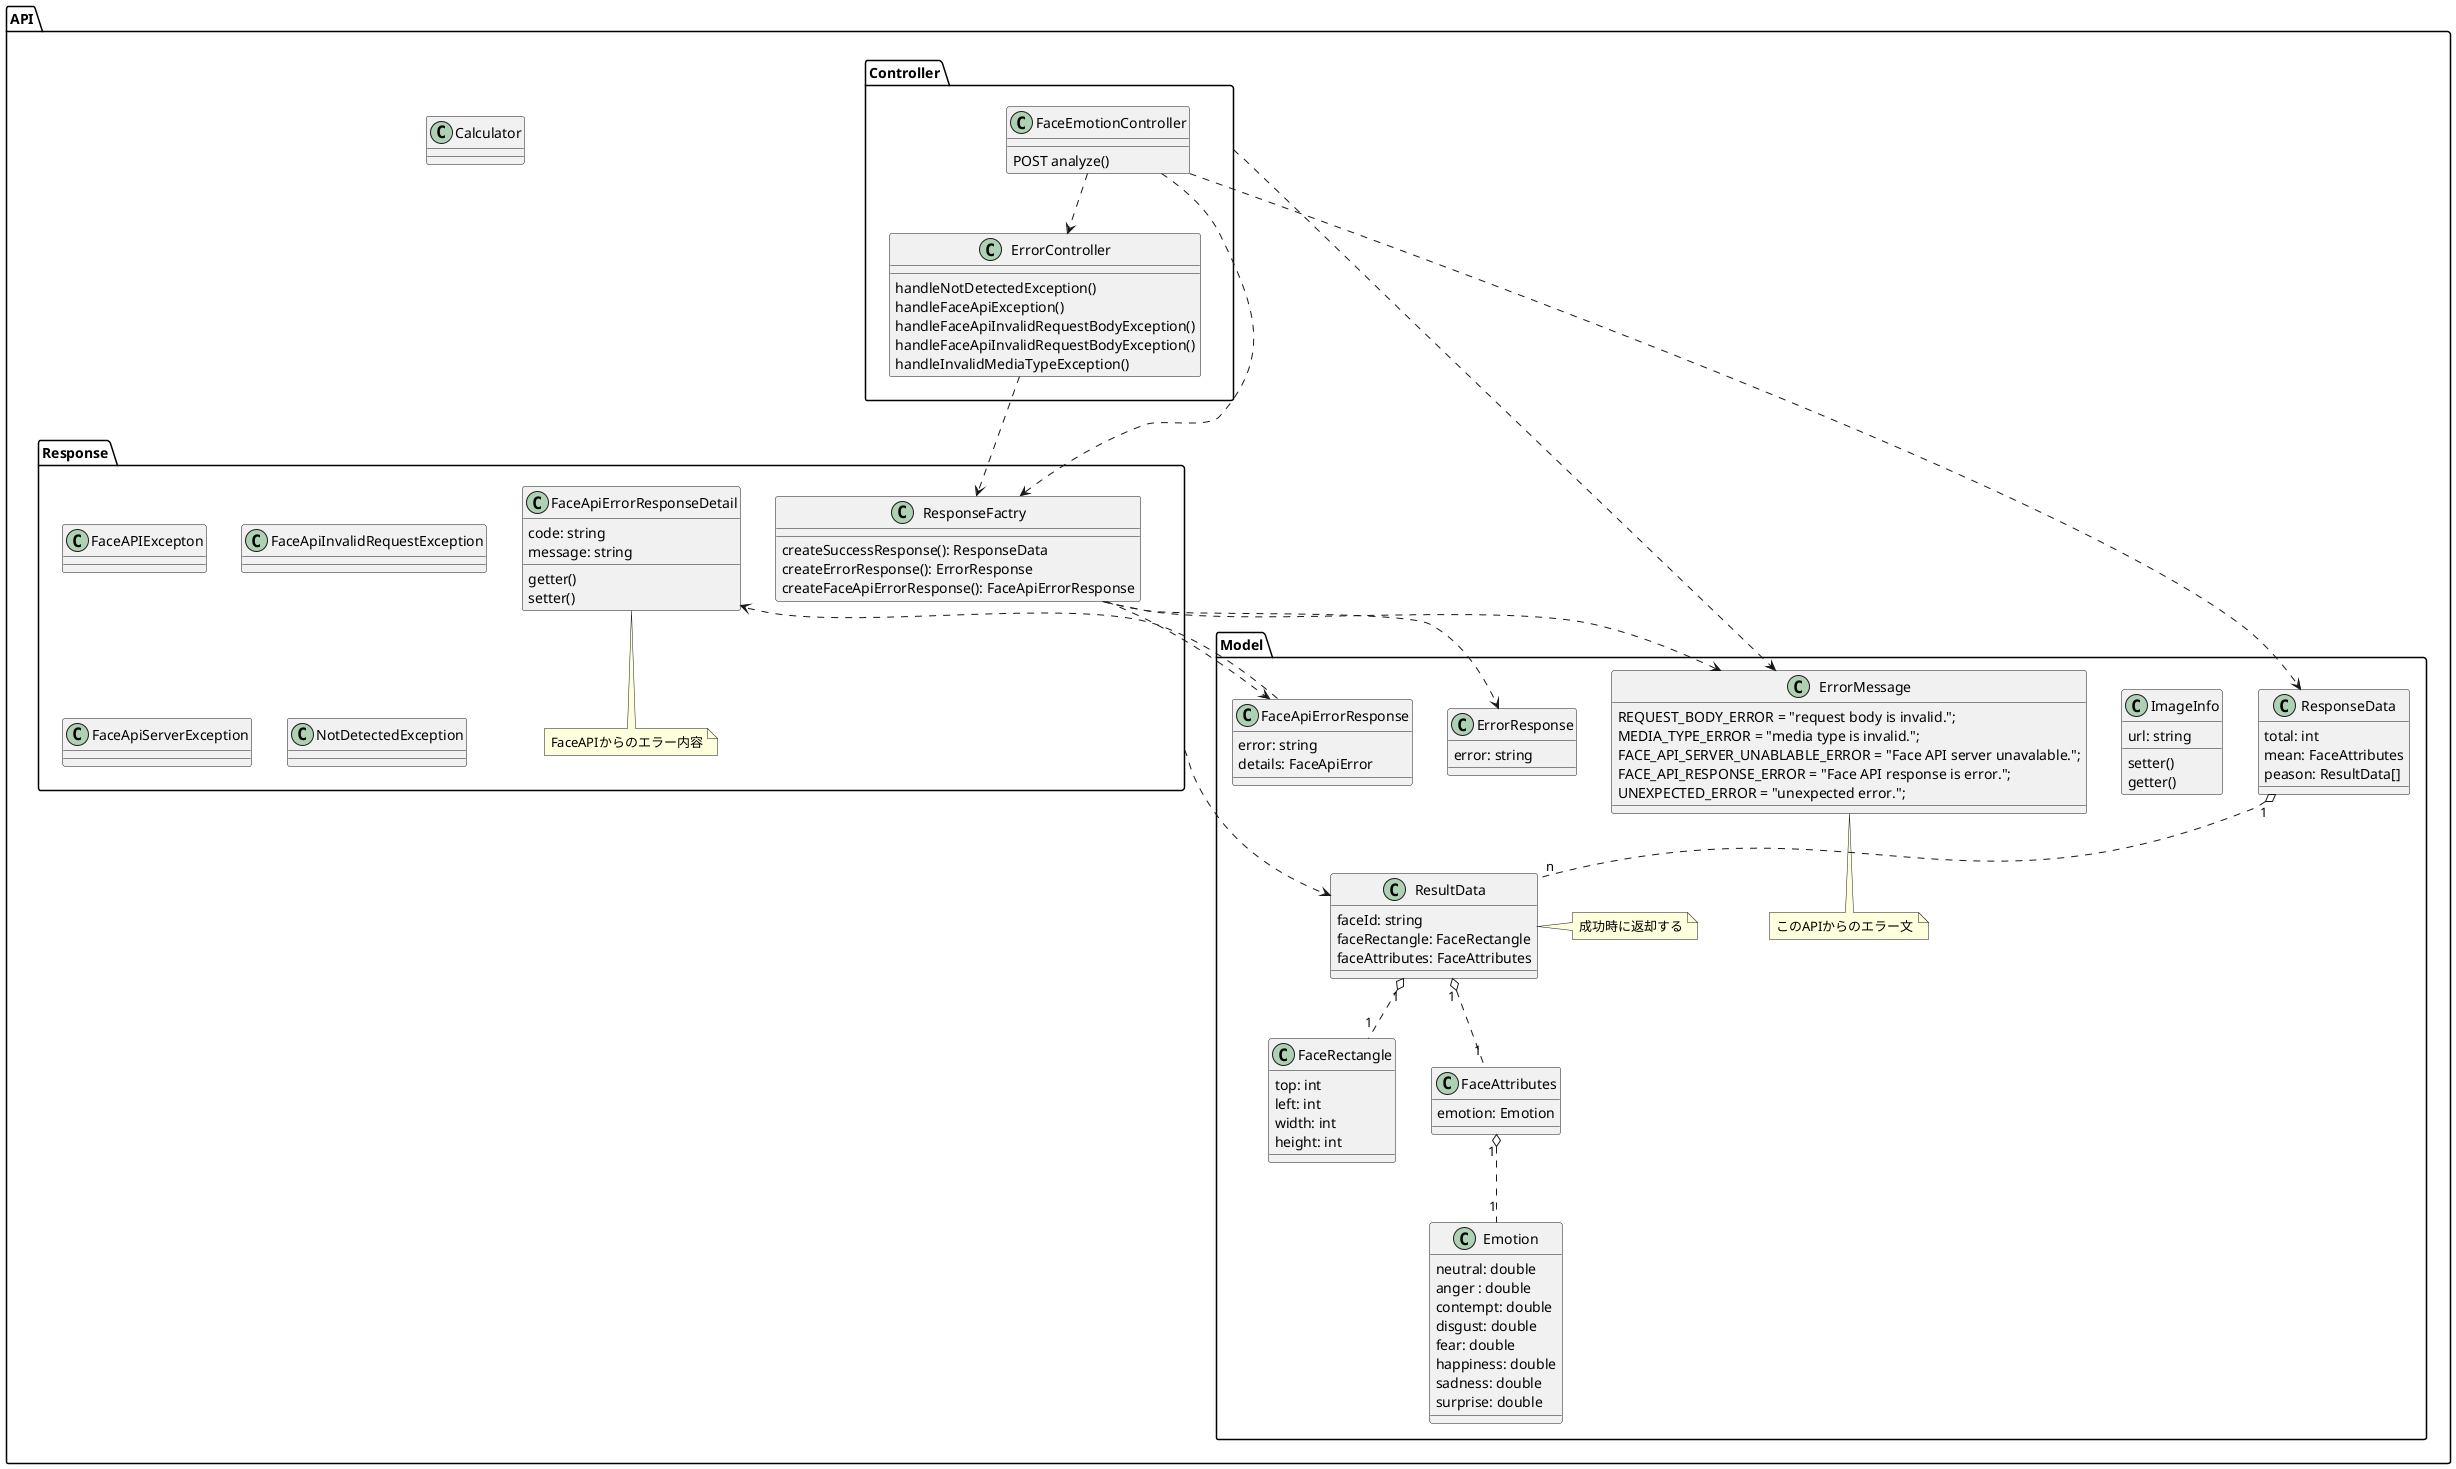 @startuml Face Emotion Analyzer API

' サーバーサイド
package "API" {

    package "Controller" {
        class FaceEmotionController {
            POST analyze()
        }

        class ErrorController {
            handleNotDetectedException()
            handleFaceApiException()
            handleFaceApiInvalidRequestBodyException()
            handleFaceApiInvalidRequestBodyException()
            handleInvalidMediaTypeException()
        }
    }

    package "Response" {

        class ResponseFactry {
            createSuccessResponse(): ResponseData
            createErrorResponse(): ErrorResponse
            createFaceApiErrorResponse(): FaceApiErrorResponse
        }

        class FaceApiErrorResponseDetail {
            code: string
            message: string
            getter()
            setter()
        }
        note bottom: FaceAPIからのエラー内容

        class FaceAPIExcepton {

        }

        class FaceApiInvalidRequestException {

        }

        class FaceApiServerException {

        }

        class NotDetectedException {

        }
    }


    package "Model" {
        class ResponseData {
            total: int
            mean: FaceAttributes
            peason: ResultData[]
        }

        class ResultData {
            faceId: string
            faceRectangle: FaceRectangle
            faceAttributes: FaceAttributes
        }
        note right: 成功時に返却する

        class FaceRectangle {
            top: int
            left: int
            width: int
            height: int
        }

        class FaceAttributes {
            emotion: Emotion
        }

        class Emotion {
            neutral: double
            anger : double
            contempt: double
            disgust: double
            fear: double
            happiness: double
            sadness: double
            surprise: double
        }

        class ImageInfo {
            url: string
            setter()
            getter()
        }

        class ErrorResponse {
            error: string
        }

        class ErrorMessage {
            REQUEST_BODY_ERROR = "request body is invalid.";
            MEDIA_TYPE_ERROR = "media type is invalid.";
            FACE_API_SERVER_UNABLABLE_ERROR = "Face API server unavalable.";
            FACE_API_RESPONSE_ERROR = "Face API response is error.";
            UNEXPECTED_ERROR = "unexpected error.";
        }

        note bottom: このAPIからのエラー文

        class FaceApiErrorResponse {
            error: string
            details: FaceApiError
        }
    }

    class Calculator {

    }

}

ResponseData "1" o.. "n" ResultData
ResultData "1" o.. "1" FaceRectangle
ResultData "1" o.. "1" FaceAttributes
FaceAttributes "1" o.. "1" Emotion

FaceEmotionController ..> ResponseData
FaceEmotionController ..> ErrorController

Controller ..> ErrorMessage
ResponseFactry ..> ErrorMessage

FaceEmotionController ..> ResponseFactry
ErrorController ..> ResponseFactry
ResponseFactry ..> ErrorResponse
ResponseFactry ..> FaceApiErrorResponse
FaceApiErrorResponse ..> FaceApiErrorResponseDetail
Response ..> ResultData

@enduml